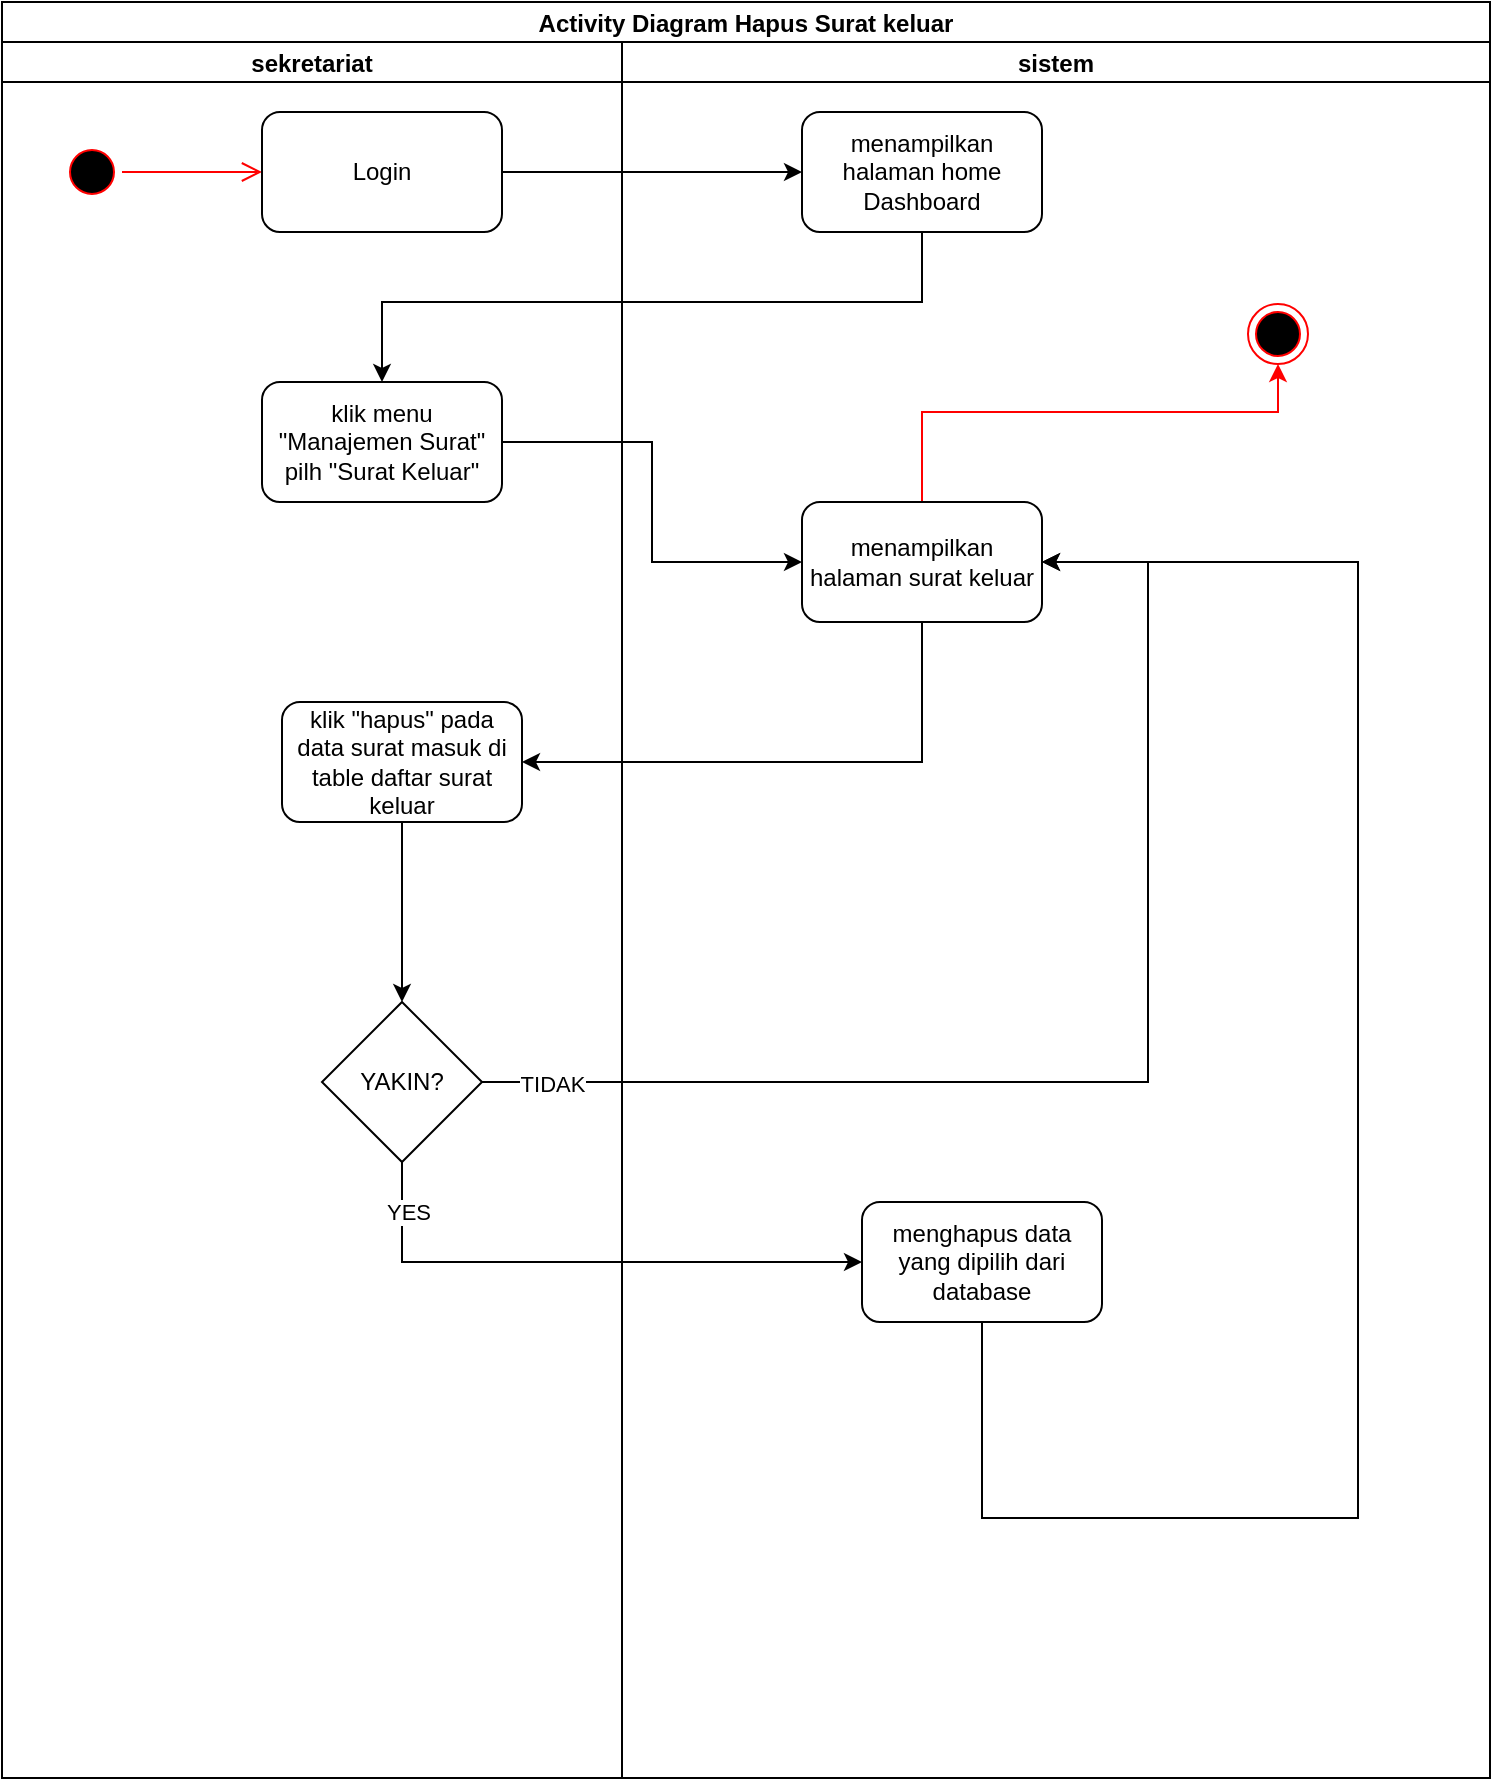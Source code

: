 <mxfile version="20.2.0" type="github"><diagram id="93Ynv2rzh46Gog_px4ZY" name="hapus surat keluar"><mxGraphModel dx="1566" dy="697" grid="0" gridSize="10" guides="1" tooltips="1" connect="1" arrows="1" fold="1" page="0" pageScale="1" pageWidth="850" pageHeight="1100" math="0" shadow="0"><root><mxCell id="0"/><mxCell id="1" parent="0"/><mxCell id="9nmDe3VieVUl0Yntcula-1" value="Activity Diagram Hapus Surat keluar" style="swimlane;childLayout=stackLayout;resizeParent=1;resizeParentMax=0;startSize=20;" parent="1" vertex="1"><mxGeometry x="130" y="40" width="744" height="888" as="geometry"/></mxCell><mxCell id="9nmDe3VieVUl0Yntcula-2" value="sekretariat" style="swimlane;startSize=20;" parent="9nmDe3VieVUl0Yntcula-1" vertex="1"><mxGeometry y="20" width="310" height="868" as="geometry"><mxRectangle y="20" width="30" height="460" as="alternateBounds"/></mxGeometry></mxCell><mxCell id="9nmDe3VieVUl0Yntcula-3" value="" style="ellipse;html=1;shape=startState;fillColor=#000000;strokeColor=#ff0000;" parent="9nmDe3VieVUl0Yntcula-2" vertex="1"><mxGeometry x="30" y="50" width="30" height="30" as="geometry"/></mxCell><mxCell id="9nmDe3VieVUl0Yntcula-4" value="" style="edgeStyle=orthogonalEdgeStyle;html=1;verticalAlign=bottom;endArrow=open;endSize=8;strokeColor=#ff0000;rounded=0;" parent="9nmDe3VieVUl0Yntcula-2" source="9nmDe3VieVUl0Yntcula-3" edge="1"><mxGeometry relative="1" as="geometry"><mxPoint x="130" y="65" as="targetPoint"/></mxGeometry></mxCell><mxCell id="9nmDe3VieVUl0Yntcula-5" value="Login" style="rounded=1;whiteSpace=wrap;html=1;" parent="9nmDe3VieVUl0Yntcula-2" vertex="1"><mxGeometry x="130" y="35" width="120" height="60" as="geometry"/></mxCell><mxCell id="9nmDe3VieVUl0Yntcula-6" value="klik menu &quot;Manajemen Surat&quot; pilh &quot;Surat Keluar&quot;" style="rounded=1;whiteSpace=wrap;html=1;" parent="9nmDe3VieVUl0Yntcula-2" vertex="1"><mxGeometry x="130" y="170" width="120" height="60" as="geometry"/></mxCell><mxCell id="9nmDe3VieVUl0Yntcula-7" style="edgeStyle=orthogonalEdgeStyle;rounded=0;orthogonalLoop=1;jettySize=auto;html=1;entryX=0.5;entryY=0;entryDx=0;entryDy=0;strokeColor=#000000;" parent="9nmDe3VieVUl0Yntcula-2" source="9nmDe3VieVUl0Yntcula-8" target="9nmDe3VieVUl0Yntcula-9" edge="1"><mxGeometry relative="1" as="geometry"/></mxCell><mxCell id="9nmDe3VieVUl0Yntcula-8" value="klik &quot;hapus&quot; pada data surat masuk di table daftar surat keluar" style="rounded=1;whiteSpace=wrap;html=1;" parent="9nmDe3VieVUl0Yntcula-2" vertex="1"><mxGeometry x="140" y="330" width="120" height="60" as="geometry"/></mxCell><mxCell id="9nmDe3VieVUl0Yntcula-9" value="YAKIN?" style="rhombus;whiteSpace=wrap;html=1;" parent="9nmDe3VieVUl0Yntcula-2" vertex="1"><mxGeometry x="160" y="480" width="80" height="80" as="geometry"/></mxCell><mxCell id="9nmDe3VieVUl0Yntcula-10" value="sistem" style="swimlane;startSize=20;" parent="9nmDe3VieVUl0Yntcula-1" vertex="1"><mxGeometry x="310" y="20" width="434" height="868" as="geometry"/></mxCell><mxCell id="9nmDe3VieVUl0Yntcula-11" value="menampilkan halaman home Dashboard" style="rounded=1;whiteSpace=wrap;html=1;" parent="9nmDe3VieVUl0Yntcula-10" vertex="1"><mxGeometry x="90" y="35" width="120" height="60" as="geometry"/></mxCell><mxCell id="9nmDe3VieVUl0Yntcula-12" style="edgeStyle=orthogonalEdgeStyle;rounded=0;orthogonalLoop=1;jettySize=auto;html=1;strokeColor=#FF0000;" parent="9nmDe3VieVUl0Yntcula-10" source="9nmDe3VieVUl0Yntcula-13" target="9nmDe3VieVUl0Yntcula-16" edge="1"><mxGeometry relative="1" as="geometry"><Array as="points"><mxPoint x="150" y="185"/><mxPoint x="328" y="185"/></Array></mxGeometry></mxCell><mxCell id="9nmDe3VieVUl0Yntcula-13" value="menampilkan halaman surat keluar" style="rounded=1;whiteSpace=wrap;html=1;" parent="9nmDe3VieVUl0Yntcula-10" vertex="1"><mxGeometry x="90" y="230" width="120" height="60" as="geometry"/></mxCell><mxCell id="9nmDe3VieVUl0Yntcula-14" style="edgeStyle=orthogonalEdgeStyle;rounded=0;orthogonalLoop=1;jettySize=auto;html=1;entryX=1;entryY=0.5;entryDx=0;entryDy=0;" parent="9nmDe3VieVUl0Yntcula-10" source="9nmDe3VieVUl0Yntcula-15" target="9nmDe3VieVUl0Yntcula-13" edge="1"><mxGeometry relative="1" as="geometry"><Array as="points"><mxPoint x="368" y="738"/><mxPoint x="368" y="260"/></Array></mxGeometry></mxCell><mxCell id="9nmDe3VieVUl0Yntcula-15" value="menghapus data yang dipilih dari database" style="rounded=1;whiteSpace=wrap;html=1;" parent="9nmDe3VieVUl0Yntcula-10" vertex="1"><mxGeometry x="120" y="580" width="120" height="60" as="geometry"/></mxCell><mxCell id="9nmDe3VieVUl0Yntcula-16" value="" style="ellipse;html=1;shape=endState;fillColor=#000000;strokeColor=#ff0000;" parent="9nmDe3VieVUl0Yntcula-10" vertex="1"><mxGeometry x="313" y="131" width="30" height="30" as="geometry"/></mxCell><mxCell id="9nmDe3VieVUl0Yntcula-17" style="edgeStyle=orthogonalEdgeStyle;rounded=0;orthogonalLoop=1;jettySize=auto;html=1;entryX=0;entryY=0.5;entryDx=0;entryDy=0;" parent="9nmDe3VieVUl0Yntcula-1" source="9nmDe3VieVUl0Yntcula-5" target="9nmDe3VieVUl0Yntcula-11" edge="1"><mxGeometry relative="1" as="geometry"/></mxCell><mxCell id="9nmDe3VieVUl0Yntcula-18" style="edgeStyle=orthogonalEdgeStyle;rounded=0;orthogonalLoop=1;jettySize=auto;html=1;entryX=0.5;entryY=0;entryDx=0;entryDy=0;" parent="9nmDe3VieVUl0Yntcula-1" source="9nmDe3VieVUl0Yntcula-11" target="9nmDe3VieVUl0Yntcula-6" edge="1"><mxGeometry relative="1" as="geometry"><Array as="points"><mxPoint x="460" y="150"/><mxPoint x="190" y="150"/></Array></mxGeometry></mxCell><mxCell id="9nmDe3VieVUl0Yntcula-19" style="edgeStyle=orthogonalEdgeStyle;rounded=0;orthogonalLoop=1;jettySize=auto;html=1;entryX=0;entryY=0.5;entryDx=0;entryDy=0;" parent="9nmDe3VieVUl0Yntcula-1" source="9nmDe3VieVUl0Yntcula-6" target="9nmDe3VieVUl0Yntcula-13" edge="1"><mxGeometry relative="1" as="geometry"/></mxCell><mxCell id="9nmDe3VieVUl0Yntcula-20" style="edgeStyle=orthogonalEdgeStyle;rounded=0;orthogonalLoop=1;jettySize=auto;html=1;entryX=1;entryY=0.5;entryDx=0;entryDy=0;" parent="9nmDe3VieVUl0Yntcula-1" source="9nmDe3VieVUl0Yntcula-13" target="9nmDe3VieVUl0Yntcula-8" edge="1"><mxGeometry relative="1" as="geometry"><Array as="points"><mxPoint x="460" y="380"/></Array></mxGeometry></mxCell><mxCell id="9nmDe3VieVUl0Yntcula-21" style="edgeStyle=orthogonalEdgeStyle;rounded=0;orthogonalLoop=1;jettySize=auto;html=1;entryX=1;entryY=0.5;entryDx=0;entryDy=0;" parent="9nmDe3VieVUl0Yntcula-1" source="9nmDe3VieVUl0Yntcula-9" target="9nmDe3VieVUl0Yntcula-13" edge="1"><mxGeometry relative="1" as="geometry"><Array as="points"><mxPoint x="573" y="540"/><mxPoint x="573" y="280"/></Array></mxGeometry></mxCell><mxCell id="9nmDe3VieVUl0Yntcula-22" value="TIDAK" style="edgeLabel;html=1;align=center;verticalAlign=middle;resizable=0;points=[];" parent="9nmDe3VieVUl0Yntcula-21" vertex="1" connectable="0"><mxGeometry x="-0.892" y="-1" relative="1" as="geometry"><mxPoint as="offset"/></mxGeometry></mxCell><mxCell id="_PwLifuQF_PKYM-ckJtf-1" style="edgeStyle=orthogonalEdgeStyle;rounded=0;orthogonalLoop=1;jettySize=auto;html=1;entryX=0;entryY=0.5;entryDx=0;entryDy=0;" parent="9nmDe3VieVUl0Yntcula-1" source="9nmDe3VieVUl0Yntcula-9" target="9nmDe3VieVUl0Yntcula-15" edge="1"><mxGeometry relative="1" as="geometry"><Array as="points"><mxPoint x="200" y="630"/></Array></mxGeometry></mxCell><mxCell id="_PwLifuQF_PKYM-ckJtf-2" value="YES" style="edgeLabel;html=1;align=center;verticalAlign=middle;resizable=0;points=[];" parent="_PwLifuQF_PKYM-ckJtf-1" vertex="1" connectable="0"><mxGeometry x="-0.736" y="3" relative="1" as="geometry"><mxPoint y="-12" as="offset"/></mxGeometry></mxCell></root></mxGraphModel></diagram></mxfile>